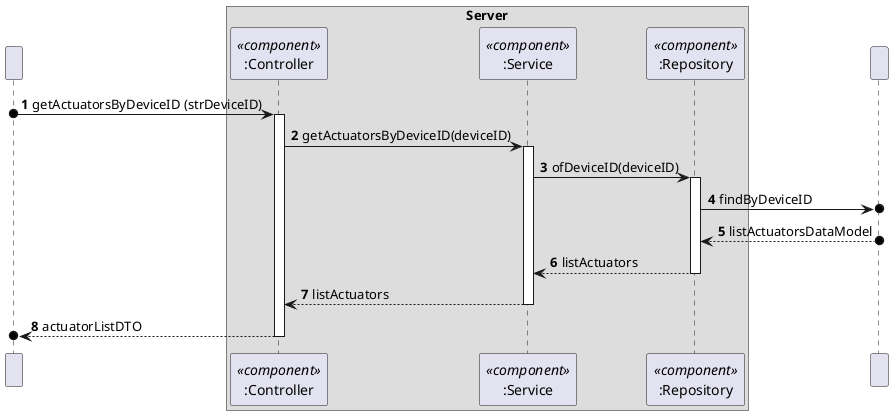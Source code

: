 @startuml
'https://plantuml.com/sequence-diagram
!pragma layout smetana
autonumber

participant " " as HTTP

box "Server"
participant Controller as ":Controller"<<component>>
participant Service as ":Service"<<component>>
participant Repository as ":Repository"<<component>>
end box
participant DataBase as " "

HTTP o-> Controller: getActuatorsByDeviceID (strDeviceID)
activate Controller

Controller -> Service : getActuatorsByDeviceID(deviceID)
activate Service

Service -> Repository: ofDeviceID(deviceID)
activate Repository

Repository ->o DataBase: findByDeviceID

DataBase o--> Repository: listActuatorsDataModel

Repository --> Service: listActuators
deactivate Repository

Service --> Controller: listActuators
deactivate Service

Controller -->o HTTP: actuatorListDTO
deactivate Controller




@enduml